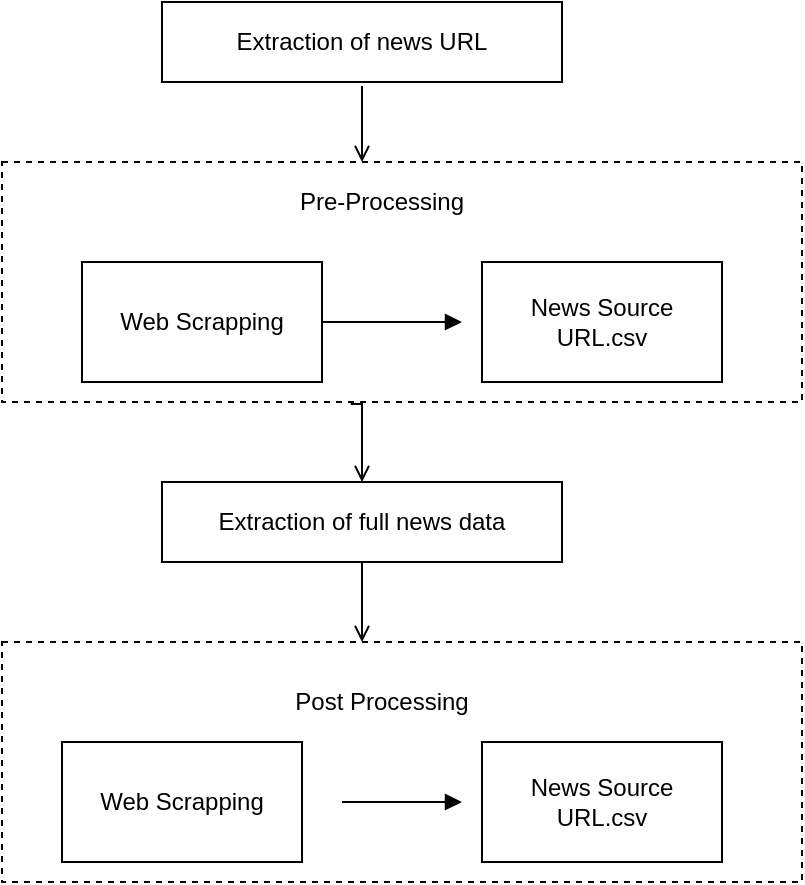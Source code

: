 <mxfile version="12.4.3" type="github" pages="1">
  <diagram id="6a731a19-8d31-9384-78a2-239565b7b9f0" name="Page-1">
    <mxGraphModel dx="868" dy="482" grid="1" gridSize="10" guides="1" tooltips="1" connect="1" arrows="1" fold="1" page="1" pageScale="1" pageWidth="1169" pageHeight="827" background="#ffffff" math="0" shadow="0">
      <root>
        <mxCell id="0"/>
        <mxCell id="1" parent="0"/>
        <mxCell id="epjkKCezwlBWLulwur_t-55" value="Extraction of news URL" style="rounded=0;whiteSpace=wrap;html=1;" parent="1" vertex="1">
          <mxGeometry x="280" y="80" width="200" height="40" as="geometry"/>
        </mxCell>
        <mxCell id="kekHBiYMwRnvM6pJE4PE-38" value="" style="edgeStyle=orthogonalEdgeStyle;rounded=0;orthogonalLoop=1;jettySize=auto;html=1;startArrow=none;startFill=0;endArrow=open;endFill=0;exitX=0.436;exitY=1.008;exitDx=0;exitDy=0;exitPerimeter=0;entryX=0.5;entryY=0;entryDx=0;entryDy=0;" edge="1" parent="1" source="kekHBiYMwRnvM6pJE4PE-3" target="kekHBiYMwRnvM6pJE4PE-30">
          <mxGeometry relative="1" as="geometry">
            <mxPoint x="380" y="325" as="targetPoint"/>
            <Array as="points"/>
          </mxGeometry>
        </mxCell>
        <mxCell id="kekHBiYMwRnvM6pJE4PE-3" value="" style="rounded=0;whiteSpace=wrap;html=1;dashed=1;" vertex="1" parent="1">
          <mxGeometry x="200" y="160" width="400" height="120" as="geometry"/>
        </mxCell>
        <mxCell id="kekHBiYMwRnvM6pJE4PE-5" value="Web Scrapping" style="rounded=0;whiteSpace=wrap;html=1;" vertex="1" parent="1">
          <mxGeometry x="240" y="210" width="120" height="60" as="geometry"/>
        </mxCell>
        <mxCell id="kekHBiYMwRnvM6pJE4PE-6" value="News Source URL.csv" style="rounded=0;whiteSpace=wrap;html=1;" vertex="1" parent="1">
          <mxGeometry x="440" y="210" width="120" height="60" as="geometry"/>
        </mxCell>
        <mxCell id="kekHBiYMwRnvM6pJE4PE-8" value="Pre-Processing" style="text;html=1;strokeColor=none;fillColor=none;align=center;verticalAlign=middle;whiteSpace=wrap;rounded=0;dashed=1;" vertex="1" parent="1">
          <mxGeometry x="240" y="170" width="300" height="20" as="geometry"/>
        </mxCell>
        <mxCell id="kekHBiYMwRnvM6pJE4PE-25" value="" style="endArrow=block;endFill=1;endSize=6;html=1;exitX=1;exitY=0.5;exitDx=0;exitDy=0;" edge="1" parent="1" source="kekHBiYMwRnvM6pJE4PE-5">
          <mxGeometry width="100" relative="1" as="geometry">
            <mxPoint x="370" y="240" as="sourcePoint"/>
            <mxPoint x="430" y="240" as="targetPoint"/>
          </mxGeometry>
        </mxCell>
        <mxCell id="kekHBiYMwRnvM6pJE4PE-43" value="" style="edgeStyle=orthogonalEdgeStyle;rounded=0;orthogonalLoop=1;jettySize=auto;html=1;startArrow=none;startFill=0;endArrow=open;endFill=0;targetPerimeterSpacing=1;" edge="1" parent="1" source="kekHBiYMwRnvM6pJE4PE-30">
          <mxGeometry relative="1" as="geometry">
            <mxPoint x="380" y="400" as="targetPoint"/>
          </mxGeometry>
        </mxCell>
        <mxCell id="kekHBiYMwRnvM6pJE4PE-30" value="Extraction of full news data" style="rounded=0;whiteSpace=wrap;html=1;strokeColor=#000000;fillColor=none;gradientColor=#ffffff;" vertex="1" parent="1">
          <mxGeometry x="280" y="320" width="200" height="40" as="geometry"/>
        </mxCell>
        <mxCell id="kekHBiYMwRnvM6pJE4PE-39" value="" style="edgeStyle=orthogonalEdgeStyle;rounded=0;orthogonalLoop=1;jettySize=auto;html=1;startArrow=none;startFill=0;endArrow=open;endFill=0;targetPerimeterSpacing=1;" edge="1" parent="1">
          <mxGeometry relative="1" as="geometry">
            <mxPoint x="380" y="122" as="sourcePoint"/>
            <mxPoint x="380" y="160" as="targetPoint"/>
            <Array as="points"/>
          </mxGeometry>
        </mxCell>
        <mxCell id="kekHBiYMwRnvM6pJE4PE-59" value="Web Scrapping" style="rounded=0;whiteSpace=wrap;html=1;dashed=1;" vertex="1" parent="1">
          <mxGeometry x="250" y="450" width="120" height="60" as="geometry"/>
        </mxCell>
        <mxCell id="kekHBiYMwRnvM6pJE4PE-60" value="Pre-Processing" style="text;html=1;strokeColor=none;fillColor=none;align=center;verticalAlign=middle;whiteSpace=wrap;rounded=0;dashed=1;" vertex="1" parent="1">
          <mxGeometry x="240" y="410" width="300" height="20" as="geometry"/>
        </mxCell>
        <mxCell id="kekHBiYMwRnvM6pJE4PE-61" value="" style="endArrow=block;endFill=1;endSize=6;html=1;" edge="1" parent="1">
          <mxGeometry width="100" relative="1" as="geometry">
            <mxPoint x="370" y="480" as="sourcePoint"/>
            <mxPoint x="430" y="480" as="targetPoint"/>
          </mxGeometry>
        </mxCell>
        <mxCell id="kekHBiYMwRnvM6pJE4PE-62" value="&lt;span style=&quot;color: rgba(0 , 0 , 0 , 0) ; font-family: monospace ; font-size: 0px&quot;&gt;%3CmxGraphModel%3E%3Croot%3E%3CmxCell%20id%3D%220%22%2F%3E%3CmxCell%20id%3D%221%22%20parent%3D%220%22%2F%3E%3CmxCell%20id%3D%222%22%20value%3D%22Pre-Processing%22%20style%3D%22text%3Bhtml%3D1%3BstrokeColor%3Dnone%3BfillColor%3Dnone%3Balign%3Dcenter%3BverticalAlign%3Dmiddle%3BwhiteSpace%3Dwrap%3Brounded%3D0%3Bdashed%3D1%3B%22%20vertex%3D%221%22%20parent%3D%221%22%3E%3CmxGeometry%20x%3D%22240%22%20y%3D%22170%22%20width%3D%22300%22%20height%3D%2220%22%20as%3D%22geometry%22%2F%3E%3C%2FmxCell%3E%3C%2Froot%3E%3C%2FmxGraphModel%3E&lt;/span&gt;" style="rounded=0;whiteSpace=wrap;html=1;dashed=1;" vertex="1" parent="1">
          <mxGeometry x="200" y="400" width="400" height="120" as="geometry"/>
        </mxCell>
        <mxCell id="kekHBiYMwRnvM6pJE4PE-63" value="Web Scrapping" style="rounded=0;whiteSpace=wrap;html=1;" vertex="1" parent="1">
          <mxGeometry x="230" y="450" width="120" height="60" as="geometry"/>
        </mxCell>
        <mxCell id="kekHBiYMwRnvM6pJE4PE-64" value="News Source URL.csv" style="rounded=0;whiteSpace=wrap;html=1;" vertex="1" parent="1">
          <mxGeometry x="440" y="450" width="120" height="60" as="geometry"/>
        </mxCell>
        <mxCell id="kekHBiYMwRnvM6pJE4PE-65" value="" style="endArrow=block;endFill=1;endSize=6;html=1;" edge="1" parent="1">
          <mxGeometry width="100" relative="1" as="geometry">
            <mxPoint x="370" y="480" as="sourcePoint"/>
            <mxPoint x="430" y="480" as="targetPoint"/>
          </mxGeometry>
        </mxCell>
        <mxCell id="kekHBiYMwRnvM6pJE4PE-66" value="Post Processing" style="text;html=1;strokeColor=none;fillColor=none;align=center;verticalAlign=middle;whiteSpace=wrap;rounded=0;dashed=1;" vertex="1" parent="1">
          <mxGeometry x="240" y="420" width="300" height="20" as="geometry"/>
        </mxCell>
      </root>
    </mxGraphModel>
  </diagram>
</mxfile>
